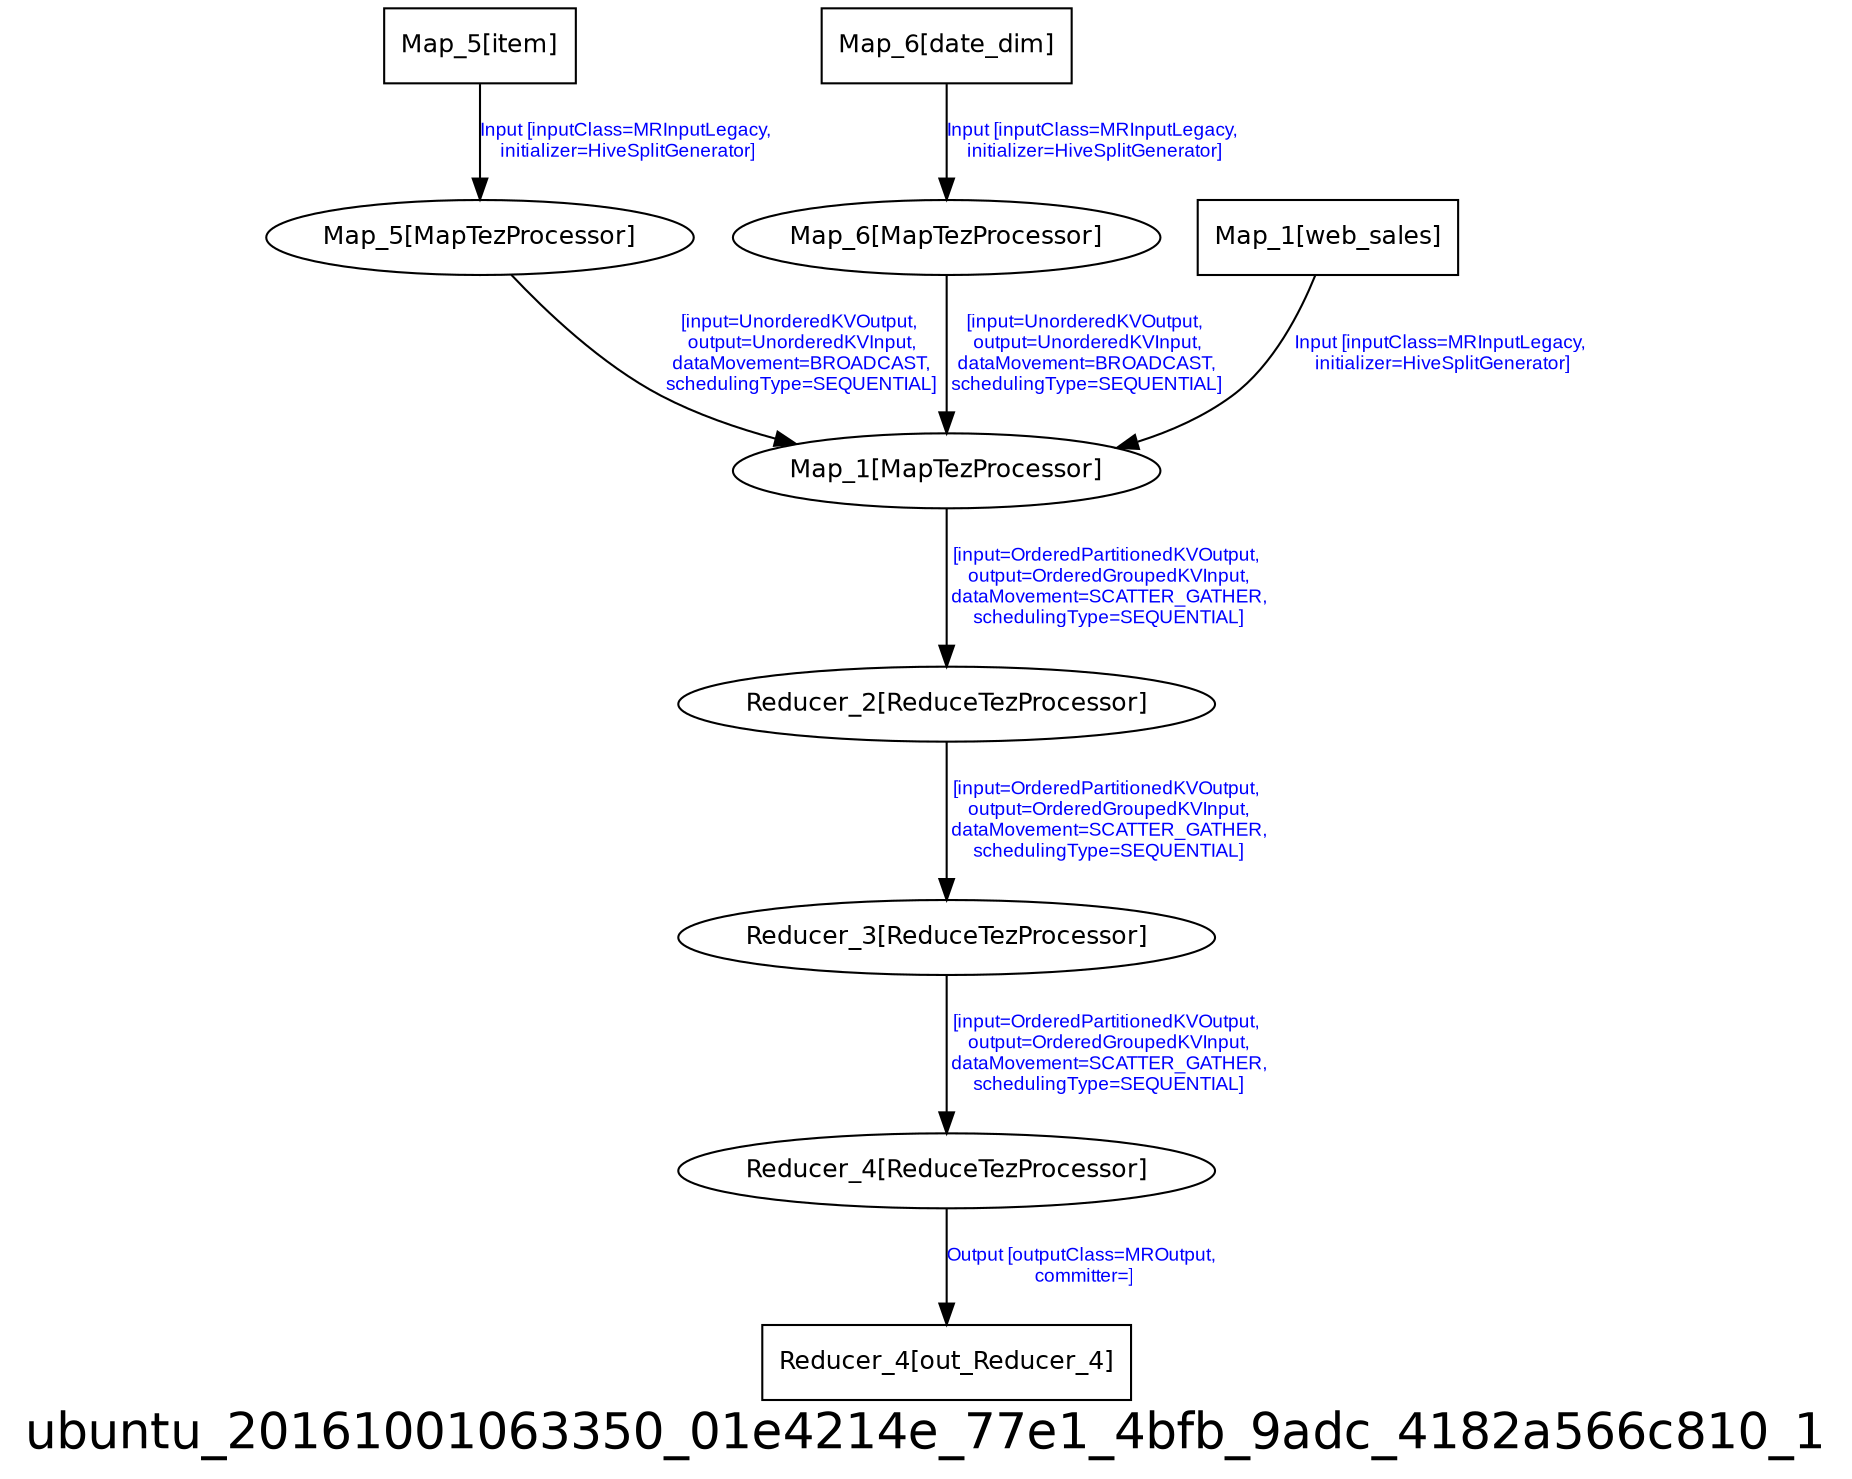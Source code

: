 digraph ubuntu_20161001063350_01e4214e_77e1_4bfb_9adc_4182a566c810_1 {
graph [ label="ubuntu_20161001063350_01e4214e_77e1_4bfb_9adc_4182a566c810_1", fontsize=24, fontname=Helvetica];
node [fontsize=12, fontname=Helvetica];
edge [fontsize=9, fontcolor=blue, fontname=Arial];
"ubuntu_20161001063350_01e4214e_77e1_4bfb_9adc_4182a566c810_1.Map_5_item" [ label = "Map_5[item]", shape = "box" ];
"ubuntu_20161001063350_01e4214e_77e1_4bfb_9adc_4182a566c810_1.Map_5_item" -> "ubuntu_20161001063350_01e4214e_77e1_4bfb_9adc_4182a566c810_1.Map_5" [ label = "Input [inputClass=MRInputLegacy,\n initializer=HiveSplitGenerator]" ];
"ubuntu_20161001063350_01e4214e_77e1_4bfb_9adc_4182a566c810_1.Reducer_4" [ label = "Reducer_4[ReduceTezProcessor]" ];
"ubuntu_20161001063350_01e4214e_77e1_4bfb_9adc_4182a566c810_1.Reducer_4" -> "ubuntu_20161001063350_01e4214e_77e1_4bfb_9adc_4182a566c810_1.Reducer_4_out_Reducer_4" [ label = "Output [outputClass=MROutput,\n committer=]" ];
"ubuntu_20161001063350_01e4214e_77e1_4bfb_9adc_4182a566c810_1.Reducer_4_out_Reducer_4" [ label = "Reducer_4[out_Reducer_4]", shape = "box" ];
"ubuntu_20161001063350_01e4214e_77e1_4bfb_9adc_4182a566c810_1.Map_6_date_dim" [ label = "Map_6[date_dim]", shape = "box" ];
"ubuntu_20161001063350_01e4214e_77e1_4bfb_9adc_4182a566c810_1.Map_6_date_dim" -> "ubuntu_20161001063350_01e4214e_77e1_4bfb_9adc_4182a566c810_1.Map_6" [ label = "Input [inputClass=MRInputLegacy,\n initializer=HiveSplitGenerator]" ];
"ubuntu_20161001063350_01e4214e_77e1_4bfb_9adc_4182a566c810_1.Reducer_2" [ label = "Reducer_2[ReduceTezProcessor]" ];
"ubuntu_20161001063350_01e4214e_77e1_4bfb_9adc_4182a566c810_1.Reducer_2" -> "ubuntu_20161001063350_01e4214e_77e1_4bfb_9adc_4182a566c810_1.Reducer_3" [ label = "[input=OrderedPartitionedKVOutput,\n output=OrderedGroupedKVInput,\n dataMovement=SCATTER_GATHER,\n schedulingType=SEQUENTIAL]" ];
"ubuntu_20161001063350_01e4214e_77e1_4bfb_9adc_4182a566c810_1.Map_1_web_sales" [ label = "Map_1[web_sales]", shape = "box" ];
"ubuntu_20161001063350_01e4214e_77e1_4bfb_9adc_4182a566c810_1.Map_1_web_sales" -> "ubuntu_20161001063350_01e4214e_77e1_4bfb_9adc_4182a566c810_1.Map_1" [ label = "Input [inputClass=MRInputLegacy,\n initializer=HiveSplitGenerator]" ];
"ubuntu_20161001063350_01e4214e_77e1_4bfb_9adc_4182a566c810_1.Map_1" [ label = "Map_1[MapTezProcessor]" ];
"ubuntu_20161001063350_01e4214e_77e1_4bfb_9adc_4182a566c810_1.Map_1" -> "ubuntu_20161001063350_01e4214e_77e1_4bfb_9adc_4182a566c810_1.Reducer_2" [ label = "[input=OrderedPartitionedKVOutput,\n output=OrderedGroupedKVInput,\n dataMovement=SCATTER_GATHER,\n schedulingType=SEQUENTIAL]" ];
"ubuntu_20161001063350_01e4214e_77e1_4bfb_9adc_4182a566c810_1.Map_5" [ label = "Map_5[MapTezProcessor]" ];
"ubuntu_20161001063350_01e4214e_77e1_4bfb_9adc_4182a566c810_1.Map_5" -> "ubuntu_20161001063350_01e4214e_77e1_4bfb_9adc_4182a566c810_1.Map_1" [ label = "[input=UnorderedKVOutput,\n output=UnorderedKVInput,\n dataMovement=BROADCAST,\n schedulingType=SEQUENTIAL]" ];
"ubuntu_20161001063350_01e4214e_77e1_4bfb_9adc_4182a566c810_1.Reducer_3" [ label = "Reducer_3[ReduceTezProcessor]" ];
"ubuntu_20161001063350_01e4214e_77e1_4bfb_9adc_4182a566c810_1.Reducer_3" -> "ubuntu_20161001063350_01e4214e_77e1_4bfb_9adc_4182a566c810_1.Reducer_4" [ label = "[input=OrderedPartitionedKVOutput,\n output=OrderedGroupedKVInput,\n dataMovement=SCATTER_GATHER,\n schedulingType=SEQUENTIAL]" ];
"ubuntu_20161001063350_01e4214e_77e1_4bfb_9adc_4182a566c810_1.Map_6" [ label = "Map_6[MapTezProcessor]" ];
"ubuntu_20161001063350_01e4214e_77e1_4bfb_9adc_4182a566c810_1.Map_6" -> "ubuntu_20161001063350_01e4214e_77e1_4bfb_9adc_4182a566c810_1.Map_1" [ label = "[input=UnorderedKVOutput,\n output=UnorderedKVInput,\n dataMovement=BROADCAST,\n schedulingType=SEQUENTIAL]" ];
}

